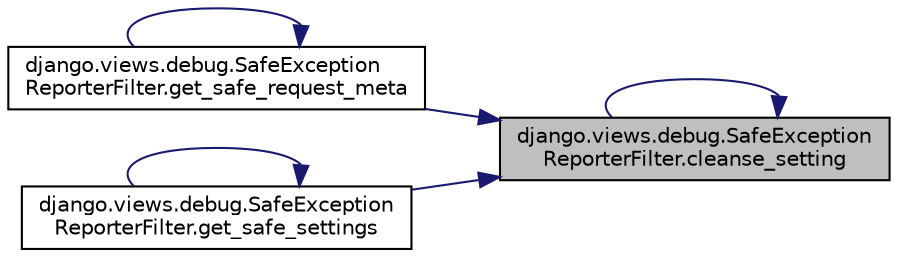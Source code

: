 digraph "django.views.debug.SafeExceptionReporterFilter.cleanse_setting"
{
 // LATEX_PDF_SIZE
  edge [fontname="Helvetica",fontsize="10",labelfontname="Helvetica",labelfontsize="10"];
  node [fontname="Helvetica",fontsize="10",shape=record];
  rankdir="RL";
  Node1 [label="django.views.debug.SafeException\lReporterFilter.cleanse_setting",height=0.2,width=0.4,color="black", fillcolor="grey75", style="filled", fontcolor="black",tooltip=" "];
  Node1 -> Node1 [dir="back",color="midnightblue",fontsize="10",style="solid",fontname="Helvetica"];
  Node1 -> Node2 [dir="back",color="midnightblue",fontsize="10",style="solid",fontname="Helvetica"];
  Node2 [label="django.views.debug.SafeException\lReporterFilter.get_safe_request_meta",height=0.2,width=0.4,color="black", fillcolor="white", style="filled",URL="$d9/d4d/classdjango_1_1views_1_1debug_1_1_safe_exception_reporter_filter.html#acd3d5669414fd3ea01314fd6d56a74dd",tooltip=" "];
  Node2 -> Node2 [dir="back",color="midnightblue",fontsize="10",style="solid",fontname="Helvetica"];
  Node1 -> Node3 [dir="back",color="midnightblue",fontsize="10",style="solid",fontname="Helvetica"];
  Node3 [label="django.views.debug.SafeException\lReporterFilter.get_safe_settings",height=0.2,width=0.4,color="black", fillcolor="white", style="filled",URL="$d9/d4d/classdjango_1_1views_1_1debug_1_1_safe_exception_reporter_filter.html#adbdc1d29f525ff033db0166a22669206",tooltip=" "];
  Node3 -> Node3 [dir="back",color="midnightblue",fontsize="10",style="solid",fontname="Helvetica"];
}
